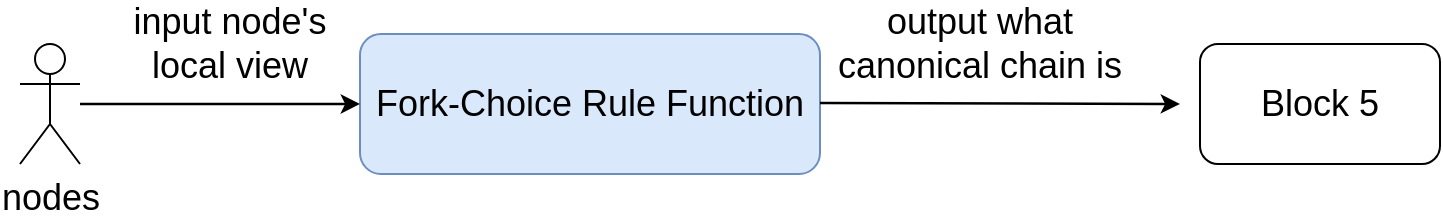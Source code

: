 <mxfile version="20.5.3" type="github">
  <diagram id="aF8yQ9nvqv4x6tSAAT9Z" name="Page-1">
    <mxGraphModel dx="1426" dy="794" grid="1" gridSize="10" guides="1" tooltips="1" connect="1" arrows="1" fold="1" page="1" pageScale="1" pageWidth="850" pageHeight="1100" math="0" shadow="0">
      <root>
        <mxCell id="0" />
        <mxCell id="1" parent="0" />
        <mxCell id="KkK6aTdltqJti5KkFWVy-1" value="&lt;font style=&quot;user-select: auto; font-size: 18px;&quot;&gt;Fork-Choice Rule Function&lt;/font&gt;" style="rounded=1;whiteSpace=wrap;html=1;fillColor=#dae8fc;strokeColor=#6c8ebf;" vertex="1" parent="1">
          <mxGeometry x="250" y="380" width="230" height="70" as="geometry" />
        </mxCell>
        <mxCell id="KkK6aTdltqJti5KkFWVy-2" value="" style="endArrow=classic;html=1;rounded=0;fontSize=18;strokeWidth=1.2;entryX=0;entryY=0.5;entryDx=0;entryDy=0;" edge="1" parent="1" target="KkK6aTdltqJti5KkFWVy-1">
          <mxGeometry width="50" height="50" relative="1" as="geometry">
            <mxPoint x="110" y="415" as="sourcePoint" />
            <mxPoint x="180" y="320" as="targetPoint" />
          </mxGeometry>
        </mxCell>
        <mxCell id="KkK6aTdltqJti5KkFWVy-3" value="nodes" style="shape=umlActor;verticalLabelPosition=bottom;verticalAlign=top;html=1;outlineConnect=0;fontSize=18;" vertex="1" parent="1">
          <mxGeometry x="80" y="385" width="30" height="60" as="geometry" />
        </mxCell>
        <mxCell id="KkK6aTdltqJti5KkFWVy-5" value="" style="endArrow=classic;html=1;rounded=0;fontSize=18;strokeWidth=1.2;" edge="1" parent="1">
          <mxGeometry width="50" height="50" relative="1" as="geometry">
            <mxPoint x="480" y="414.5" as="sourcePoint" />
            <mxPoint x="660" y="415" as="targetPoint" />
          </mxGeometry>
        </mxCell>
        <mxCell id="KkK6aTdltqJti5KkFWVy-6" value="input node&#39;s local view" style="text;html=1;strokeColor=none;fillColor=none;align=center;verticalAlign=middle;whiteSpace=wrap;rounded=0;fontSize=18;" vertex="1" parent="1">
          <mxGeometry x="130" y="370" width="110" height="30" as="geometry" />
        </mxCell>
        <mxCell id="KkK6aTdltqJti5KkFWVy-7" value="output what canonical chain is" style="text;html=1;strokeColor=none;fillColor=none;align=center;verticalAlign=middle;whiteSpace=wrap;rounded=0;fontSize=18;" vertex="1" parent="1">
          <mxGeometry x="480" y="375" width="160" height="20" as="geometry" />
        </mxCell>
        <mxCell id="KkK6aTdltqJti5KkFWVy-8" value="Block 5" style="rounded=1;whiteSpace=wrap;html=1;fontSize=18;" vertex="1" parent="1">
          <mxGeometry x="670" y="385" width="120" height="60" as="geometry" />
        </mxCell>
      </root>
    </mxGraphModel>
  </diagram>
</mxfile>
